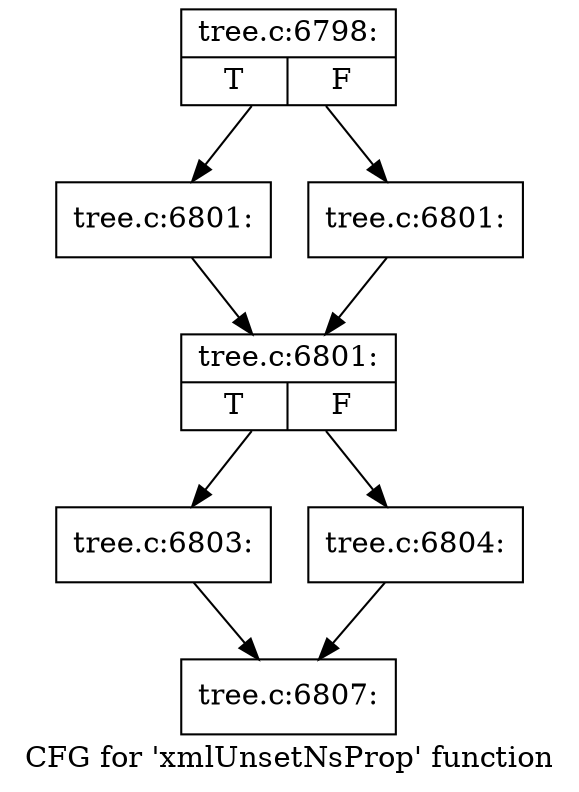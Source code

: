 digraph "CFG for 'xmlUnsetNsProp' function" {
	label="CFG for 'xmlUnsetNsProp' function";

	Node0x463d3c0 [shape=record,label="{tree.c:6798:|{<s0>T|<s1>F}}"];
	Node0x463d3c0 -> Node0x463f6d0;
	Node0x463d3c0 -> Node0x463f720;
	Node0x463f6d0 [shape=record,label="{tree.c:6801:}"];
	Node0x463f6d0 -> Node0x463f770;
	Node0x463f720 [shape=record,label="{tree.c:6801:}"];
	Node0x463f720 -> Node0x463f770;
	Node0x463f770 [shape=record,label="{tree.c:6801:|{<s0>T|<s1>F}}"];
	Node0x463f770 -> Node0x463ff40;
	Node0x463f770 -> Node0x463ff90;
	Node0x463ff40 [shape=record,label="{tree.c:6803:}"];
	Node0x463ff40 -> Node0x463e6d0;
	Node0x463ff90 [shape=record,label="{tree.c:6804:}"];
	Node0x463ff90 -> Node0x463e6d0;
	Node0x463e6d0 [shape=record,label="{tree.c:6807:}"];
}
